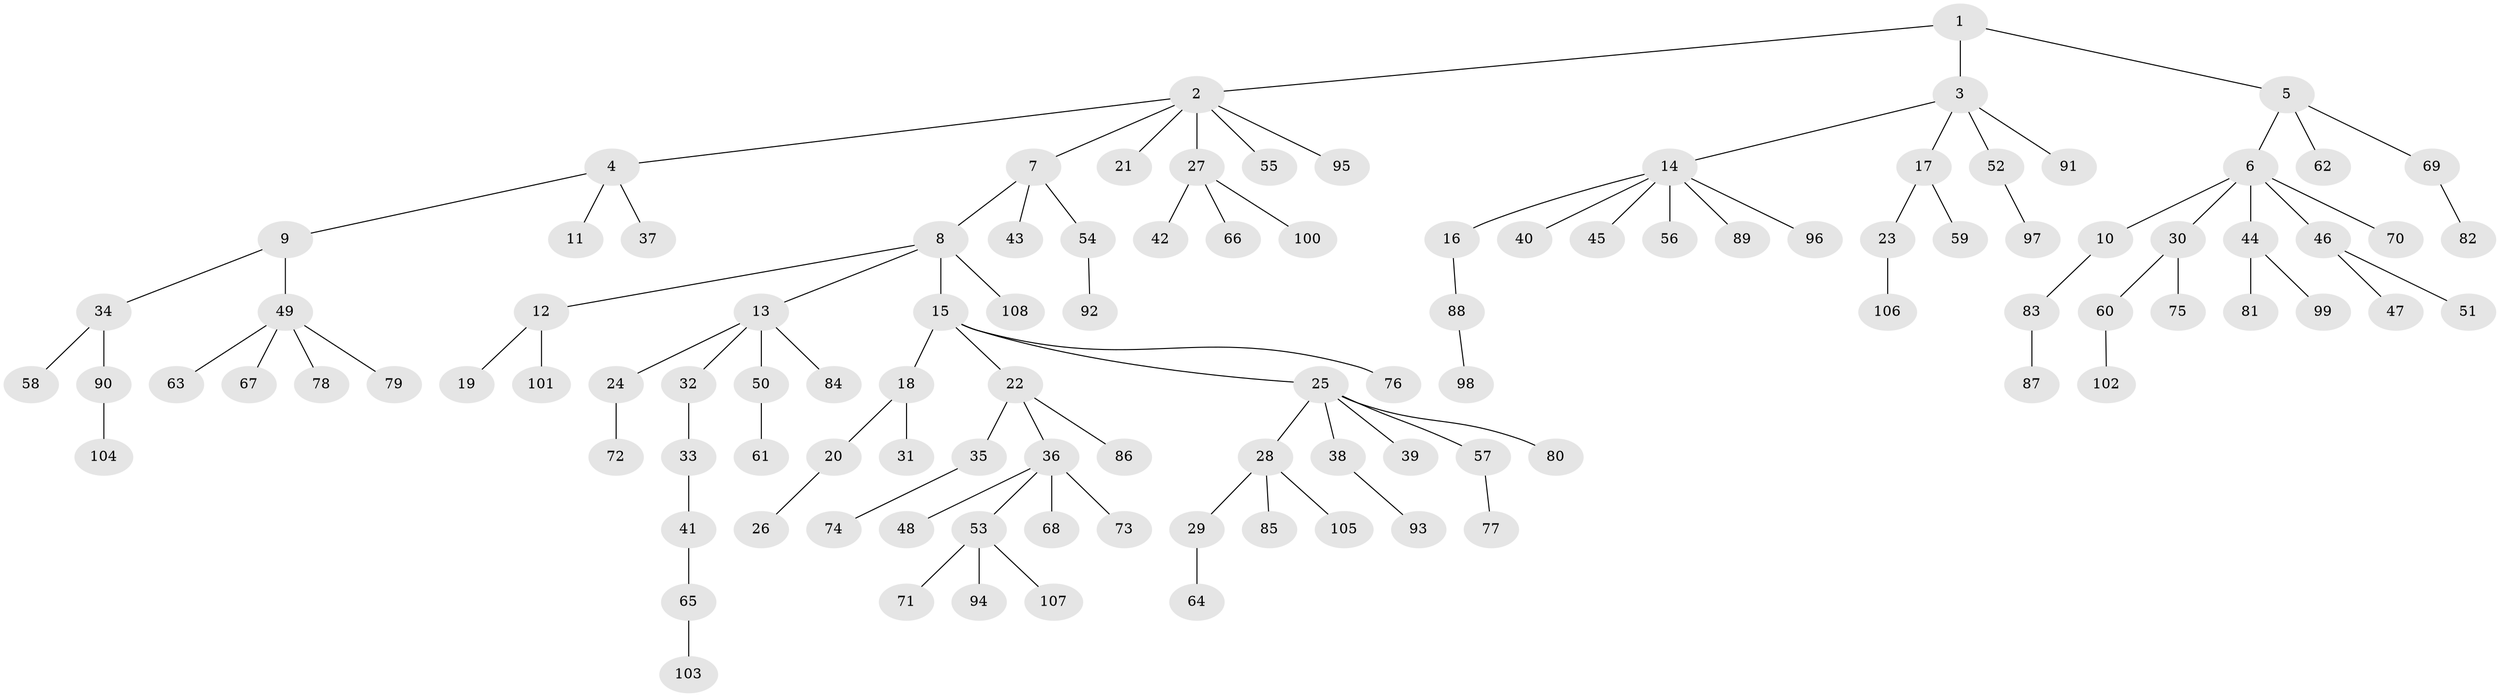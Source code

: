 // coarse degree distribution, {3: 0.07894736842105263, 9: 0.013157894736842105, 5: 0.039473684210526314, 8: 0.02631578947368421, 4: 0.039473684210526314, 2: 0.11842105263157894, 1: 0.6578947368421053, 6: 0.02631578947368421}
// Generated by graph-tools (version 1.1) at 2025/24/03/03/25 07:24:08]
// undirected, 108 vertices, 107 edges
graph export_dot {
graph [start="1"]
  node [color=gray90,style=filled];
  1;
  2;
  3;
  4;
  5;
  6;
  7;
  8;
  9;
  10;
  11;
  12;
  13;
  14;
  15;
  16;
  17;
  18;
  19;
  20;
  21;
  22;
  23;
  24;
  25;
  26;
  27;
  28;
  29;
  30;
  31;
  32;
  33;
  34;
  35;
  36;
  37;
  38;
  39;
  40;
  41;
  42;
  43;
  44;
  45;
  46;
  47;
  48;
  49;
  50;
  51;
  52;
  53;
  54;
  55;
  56;
  57;
  58;
  59;
  60;
  61;
  62;
  63;
  64;
  65;
  66;
  67;
  68;
  69;
  70;
  71;
  72;
  73;
  74;
  75;
  76;
  77;
  78;
  79;
  80;
  81;
  82;
  83;
  84;
  85;
  86;
  87;
  88;
  89;
  90;
  91;
  92;
  93;
  94;
  95;
  96;
  97;
  98;
  99;
  100;
  101;
  102;
  103;
  104;
  105;
  106;
  107;
  108;
  1 -- 2;
  1 -- 3;
  1 -- 5;
  2 -- 4;
  2 -- 7;
  2 -- 21;
  2 -- 27;
  2 -- 55;
  2 -- 95;
  3 -- 14;
  3 -- 17;
  3 -- 52;
  3 -- 91;
  4 -- 9;
  4 -- 11;
  4 -- 37;
  5 -- 6;
  5 -- 62;
  5 -- 69;
  6 -- 10;
  6 -- 30;
  6 -- 44;
  6 -- 46;
  6 -- 70;
  7 -- 8;
  7 -- 43;
  7 -- 54;
  8 -- 12;
  8 -- 13;
  8 -- 15;
  8 -- 108;
  9 -- 34;
  9 -- 49;
  10 -- 83;
  12 -- 19;
  12 -- 101;
  13 -- 24;
  13 -- 32;
  13 -- 50;
  13 -- 84;
  14 -- 16;
  14 -- 40;
  14 -- 45;
  14 -- 56;
  14 -- 89;
  14 -- 96;
  15 -- 18;
  15 -- 22;
  15 -- 25;
  15 -- 76;
  16 -- 88;
  17 -- 23;
  17 -- 59;
  18 -- 20;
  18 -- 31;
  20 -- 26;
  22 -- 35;
  22 -- 36;
  22 -- 86;
  23 -- 106;
  24 -- 72;
  25 -- 28;
  25 -- 38;
  25 -- 39;
  25 -- 57;
  25 -- 80;
  27 -- 42;
  27 -- 66;
  27 -- 100;
  28 -- 29;
  28 -- 85;
  28 -- 105;
  29 -- 64;
  30 -- 60;
  30 -- 75;
  32 -- 33;
  33 -- 41;
  34 -- 58;
  34 -- 90;
  35 -- 74;
  36 -- 48;
  36 -- 53;
  36 -- 68;
  36 -- 73;
  38 -- 93;
  41 -- 65;
  44 -- 81;
  44 -- 99;
  46 -- 47;
  46 -- 51;
  49 -- 63;
  49 -- 67;
  49 -- 78;
  49 -- 79;
  50 -- 61;
  52 -- 97;
  53 -- 71;
  53 -- 94;
  53 -- 107;
  54 -- 92;
  57 -- 77;
  60 -- 102;
  65 -- 103;
  69 -- 82;
  83 -- 87;
  88 -- 98;
  90 -- 104;
}
